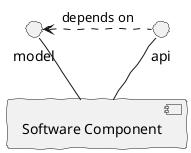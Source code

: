 @startuml
skinparam monochrome true
skinparam handwritten true


model -- [Software Component]
api -- [Software Component]

model <. api : depends on

@enduml

